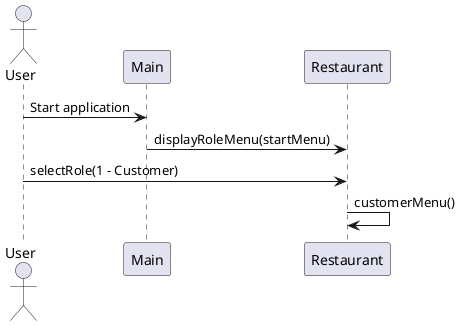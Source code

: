@startuml
actor User
participant Main
participant Restaurant

User -> Main : Start application
Main -> Restaurant : displayRoleMenu(startMenu)
User -> Restaurant : selectRole(1 - Customer)
Restaurant -> Restaurant : customerMenu()

@enduml
